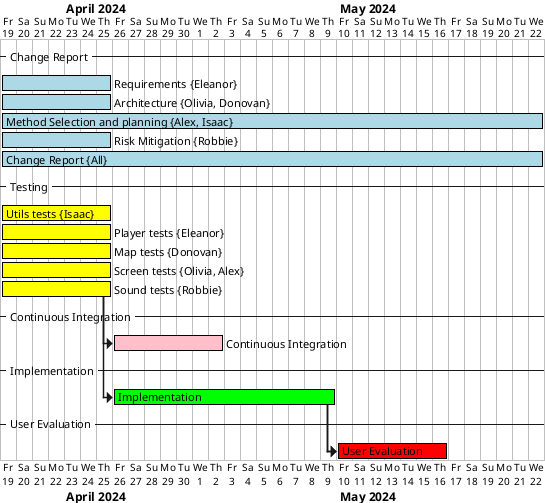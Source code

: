 @startgantt
hide resources footbox
-- Change Report --
[Requirements] on {Eleanor} lasts 7 days
[Architecture] on {Olivia, Donovan} lasts 7 days
[Method Selection and planning] on {Alex, Isaac} lasts 34 days
[Risk Mitigation] on {Robbie} lasts 7 days
[Change Report] on {All} lasts 34 days
-- Testing --
[Utils tests] on {Isaac} lasts 7 days
[Player tests] on {Eleanor} lasts 7 days
[Map tests] on {Donovan} lasts 7 days
[Screen tests] on {Olivia, Alex} lasts 7 days
[Sound tests] on {Robbie} lasts 7 days
-- Continuous Integration --
[Continuous Integration] lasts 7 days
-- Implementation --
[Implementation] lasts 14 days
-- User Evaluation --
then [User Evaluation] lasts 7 days

[Requirements] is colored in LightBlue/Black
[Architecture] is colored in LightBlue/Black
[Method Selection and planning] is colored in LightBlue/Black
[Risk Mitigation] is colored in LightBlue/Black
[Change Report] is colored in LightBlue/Black

[Utils tests] is colored in Yellow/Black
[Player tests] is colored in Yellow/Black
[Map tests] is colored in Yellow/Black
[Screen tests] is colored in Yellow/Black
[Sound tests] is colored in Yellow/Black

[Continuous Integration] is colored in Pink/Black

[Implementation] is colored in Lime/Black

[User Evaluation] is coloured in Red/Black

Project starts 2024-04-19

[Requirements] starts 2024-04-19
[Architecture] starts 2024-04-19
[Method Selection and planning] starts 2024-04-19
[Risk Mitigation] starts 2024-04-19
[Change Report] starts 2024-04-19

[Utils tests] starts 2024-04-19
[Player tests] starts 2024-04-19
[Map tests] starts 2024-04-19
[Screen tests] starts 2024-04-19
[Sound tests] starts 2024-04-19

[Continuous Integration] starts at [Sound tests]'s end

[Implementation] starts at [Sound tests]'s end

[User Evaluation] starts at [Implementation]'s end
@endgantt